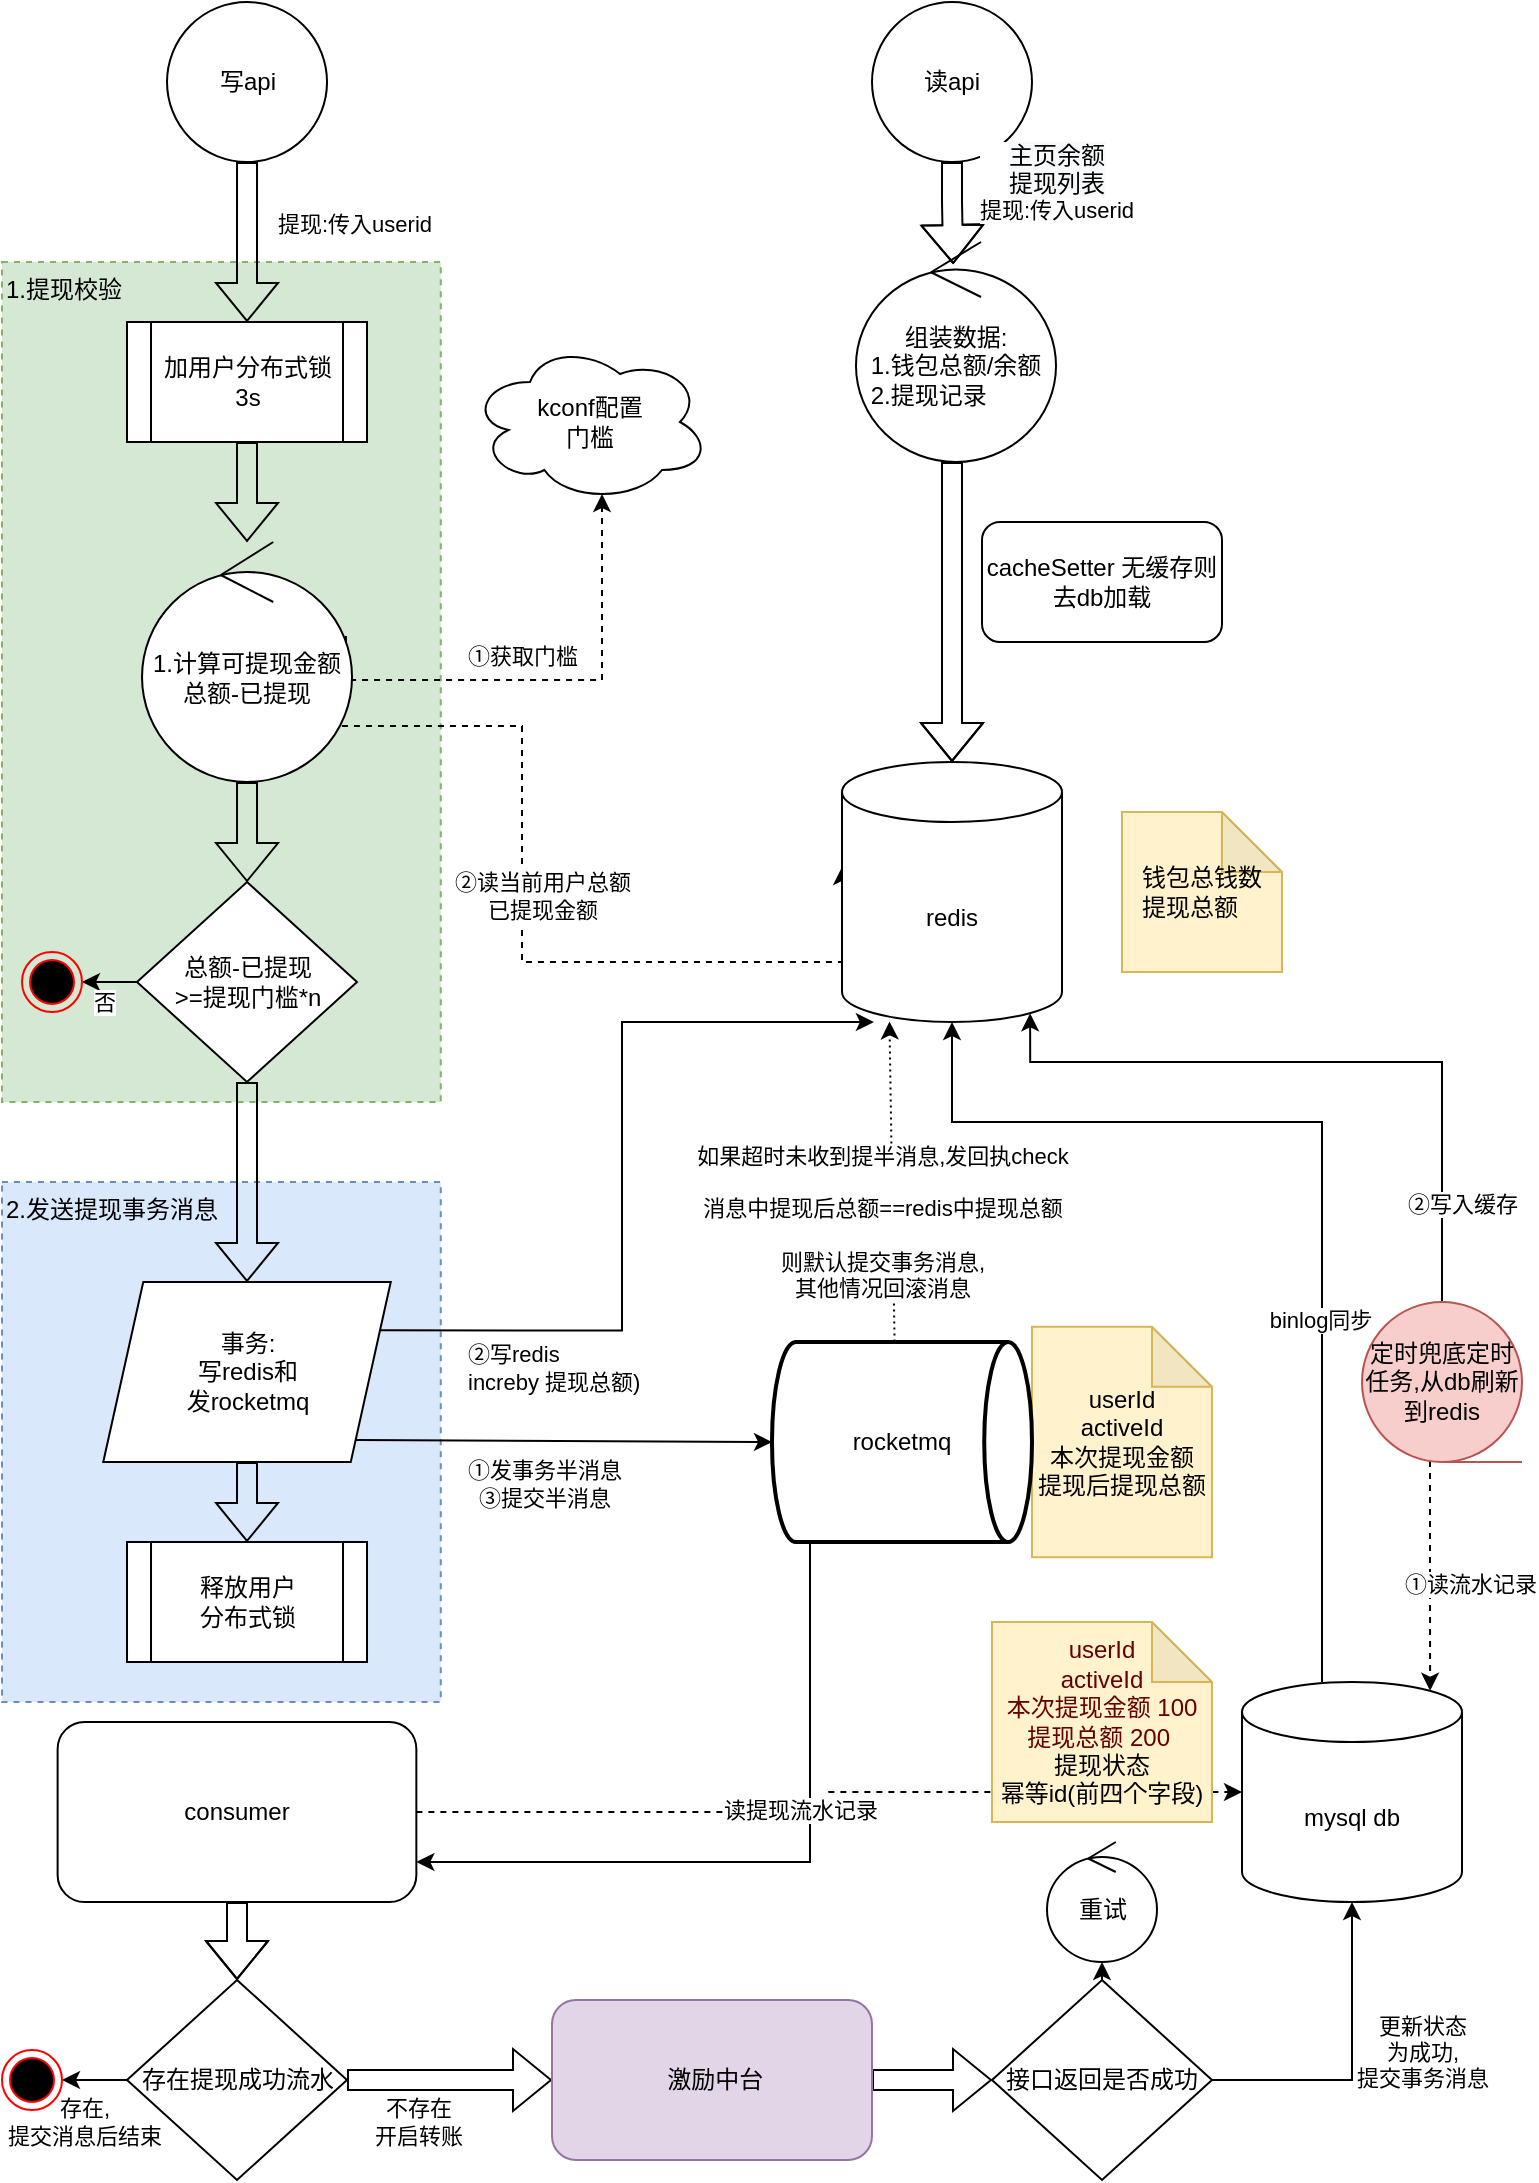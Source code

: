 <mxfile version="20.5.1" type="github">
  <diagram id="C5RBs43oDa-KdzZeNtuy" name="Page-1">
    <mxGraphModel dx="1298" dy="784" grid="1" gridSize="10" guides="1" tooltips="1" connect="1" arrows="1" fold="1" page="1" pageScale="1" pageWidth="827" pageHeight="1169" math="0" shadow="0">
      <root>
        <mxCell id="WIyWlLk6GJQsqaUBKTNV-0" />
        <mxCell id="WIyWlLk6GJQsqaUBKTNV-1" parent="WIyWlLk6GJQsqaUBKTNV-0" />
        <mxCell id="Nw0n-4VwtvRONGjzh-Dm-19" value="2.发送提现事务消息" style="rounded=0;whiteSpace=wrap;html=1;dashed=1;strokeColor=#6c8ebf;align=left;verticalAlign=top;fillColor=#dae8fc;" vertex="1" parent="WIyWlLk6GJQsqaUBKTNV-1">
          <mxGeometry x="44" y="632" width="219.37" height="260" as="geometry" />
        </mxCell>
        <mxCell id="Nw0n-4VwtvRONGjzh-Dm-20" value="1.提现校验" style="rounded=0;whiteSpace=wrap;html=1;dashed=1;strokeColor=#82b366;align=left;verticalAlign=top;fillColor=#d5e8d4;" vertex="1" parent="WIyWlLk6GJQsqaUBKTNV-1">
          <mxGeometry x="44" y="172" width="219.37" height="420" as="geometry" />
        </mxCell>
        <mxCell id="Nw0n-4VwtvRONGjzh-Dm-21" style="edgeStyle=orthogonalEdgeStyle;rounded=0;orthogonalLoop=1;jettySize=auto;html=1;entryX=0.5;entryY=0;entryDx=0;entryDy=0;shape=flexArrow;" edge="1" parent="WIyWlLk6GJQsqaUBKTNV-1" source="Nw0n-4VwtvRONGjzh-Dm-23" target="Nw0n-4VwtvRONGjzh-Dm-38">
          <mxGeometry relative="1" as="geometry">
            <mxPoint x="166.5" y="202" as="targetPoint" />
          </mxGeometry>
        </mxCell>
        <mxCell id="Nw0n-4VwtvRONGjzh-Dm-22" value="提现:传入userid" style="edgeLabel;html=1;align=center;verticalAlign=middle;resizable=0;points=[];" vertex="1" connectable="0" parent="Nw0n-4VwtvRONGjzh-Dm-21">
          <mxGeometry x="-0.388" y="-2" relative="1" as="geometry">
            <mxPoint x="55" y="6" as="offset" />
          </mxGeometry>
        </mxCell>
        <mxCell id="Nw0n-4VwtvRONGjzh-Dm-23" value="写api" style="ellipse;whiteSpace=wrap;html=1;aspect=fixed;" vertex="1" parent="WIyWlLk6GJQsqaUBKTNV-1">
          <mxGeometry x="126.51" y="42" width="80" height="80" as="geometry" />
        </mxCell>
        <mxCell id="Nw0n-4VwtvRONGjzh-Dm-24" style="edgeStyle=orthogonalEdgeStyle;rounded=0;orthogonalLoop=1;jettySize=auto;html=1;exitX=0.952;exitY=0.767;exitDx=0;exitDy=0;exitPerimeter=0;dashed=1;entryX=0;entryY=0;entryDx=0;entryDy=52.5;entryPerimeter=0;" edge="1" parent="WIyWlLk6GJQsqaUBKTNV-1" source="Nw0n-4VwtvRONGjzh-Dm-32" target="Nw0n-4VwtvRONGjzh-Dm-26">
          <mxGeometry relative="1" as="geometry">
            <mxPoint x="226.5" y="364" as="sourcePoint" />
            <mxPoint x="434" y="512" as="targetPoint" />
            <Array as="points">
              <mxPoint x="304" y="404" />
              <mxPoint x="304" y="522" />
            </Array>
          </mxGeometry>
        </mxCell>
        <mxCell id="Nw0n-4VwtvRONGjzh-Dm-25" value="②读当前用户总额&lt;br&gt;已提现金额" style="edgeLabel;html=1;align=center;verticalAlign=middle;resizable=0;points=[];" vertex="1" connectable="0" parent="Nw0n-4VwtvRONGjzh-Dm-24">
          <mxGeometry x="-0.3" y="1" relative="1" as="geometry">
            <mxPoint x="9" y="29" as="offset" />
          </mxGeometry>
        </mxCell>
        <mxCell id="Nw0n-4VwtvRONGjzh-Dm-26" value="redis" style="shape=cylinder3;whiteSpace=wrap;html=1;boundedLbl=1;backgroundOutline=1;size=15;" vertex="1" parent="WIyWlLk6GJQsqaUBKTNV-1">
          <mxGeometry x="464" y="422" width="110" height="130" as="geometry" />
        </mxCell>
        <mxCell id="Nw0n-4VwtvRONGjzh-Dm-27" value="钱包总钱数&lt;br&gt;&lt;div style=&quot;text-align: left&quot;&gt;&lt;span&gt;提现总额&lt;/span&gt;&lt;/div&gt;" style="shape=note;whiteSpace=wrap;html=1;backgroundOutline=1;darkOpacity=0.05;fillColor=#fff2cc;strokeColor=#d6b656;" vertex="1" parent="WIyWlLk6GJQsqaUBKTNV-1">
          <mxGeometry x="604" y="447" width="80" height="80" as="geometry" />
        </mxCell>
        <mxCell id="Nw0n-4VwtvRONGjzh-Dm-28" style="edgeStyle=orthogonalEdgeStyle;rounded=0;orthogonalLoop=1;jettySize=auto;html=1;exitX=0.971;exitY=0.392;exitDx=0;exitDy=0;exitPerimeter=0;entryX=0.55;entryY=0.95;entryDx=0;entryDy=0;entryPerimeter=0;dashed=1;" edge="1" parent="WIyWlLk6GJQsqaUBKTNV-1" source="Nw0n-4VwtvRONGjzh-Dm-32" target="Nw0n-4VwtvRONGjzh-Dm-30">
          <mxGeometry relative="1" as="geometry">
            <mxPoint x="196.5" y="394" as="sourcePoint" />
            <mxPoint x="334" y="262" as="targetPoint" />
            <Array as="points">
              <mxPoint x="216" y="381" />
              <mxPoint x="344" y="381" />
            </Array>
          </mxGeometry>
        </mxCell>
        <mxCell id="Nw0n-4VwtvRONGjzh-Dm-29" value="①获取门槛" style="edgeLabel;html=1;align=center;verticalAlign=middle;resizable=0;points=[];" vertex="1" connectable="0" parent="Nw0n-4VwtvRONGjzh-Dm-28">
          <mxGeometry x="0.046" y="1" relative="1" as="geometry">
            <mxPoint x="-17" y="-11" as="offset" />
          </mxGeometry>
        </mxCell>
        <mxCell id="Nw0n-4VwtvRONGjzh-Dm-30" value="kconf配置&lt;br&gt;门槛" style="ellipse;shape=cloud;whiteSpace=wrap;html=1;" vertex="1" parent="WIyWlLk6GJQsqaUBKTNV-1">
          <mxGeometry x="278" y="212" width="120" height="80" as="geometry" />
        </mxCell>
        <mxCell id="Nw0n-4VwtvRONGjzh-Dm-31" value="" style="edgeStyle=orthogonalEdgeStyle;rounded=0;orthogonalLoop=1;jettySize=auto;html=1;shape=flexArrow;" edge="1" parent="WIyWlLk6GJQsqaUBKTNV-1" source="Nw0n-4VwtvRONGjzh-Dm-32" target="Nw0n-4VwtvRONGjzh-Dm-36">
          <mxGeometry relative="1" as="geometry" />
        </mxCell>
        <mxCell id="Nw0n-4VwtvRONGjzh-Dm-32" value="1.计算可提现金额&lt;br&gt;总额-已提现" style="ellipse;shape=umlControl;whiteSpace=wrap;html=1;" vertex="1" parent="WIyWlLk6GJQsqaUBKTNV-1">
          <mxGeometry x="114.01" y="312" width="105" height="120" as="geometry" />
        </mxCell>
        <mxCell id="Nw0n-4VwtvRONGjzh-Dm-33" style="edgeStyle=orthogonalEdgeStyle;rounded=0;orthogonalLoop=1;jettySize=auto;html=1;entryX=1;entryY=0.5;entryDx=0;entryDy=0;" edge="1" parent="WIyWlLk6GJQsqaUBKTNV-1" source="Nw0n-4VwtvRONGjzh-Dm-36" target="Nw0n-4VwtvRONGjzh-Dm-39">
          <mxGeometry relative="1" as="geometry" />
        </mxCell>
        <mxCell id="Nw0n-4VwtvRONGjzh-Dm-34" value="否" style="edgeLabel;html=1;align=center;verticalAlign=middle;resizable=0;points=[];" vertex="1" connectable="0" parent="Nw0n-4VwtvRONGjzh-Dm-33">
          <mxGeometry x="-0.11" y="-2" relative="1" as="geometry">
            <mxPoint y="8" as="offset" />
          </mxGeometry>
        </mxCell>
        <mxCell id="Nw0n-4VwtvRONGjzh-Dm-35" style="edgeStyle=orthogonalEdgeStyle;rounded=0;orthogonalLoop=1;jettySize=auto;html=1;shape=flexArrow;" edge="1" parent="WIyWlLk6GJQsqaUBKTNV-1" source="Nw0n-4VwtvRONGjzh-Dm-36" target="Nw0n-4VwtvRONGjzh-Dm-45">
          <mxGeometry relative="1" as="geometry">
            <mxPoint x="166.5" y="692" as="targetPoint" />
          </mxGeometry>
        </mxCell>
        <mxCell id="Nw0n-4VwtvRONGjzh-Dm-36" value="总额-已提现&lt;br&gt;&amp;gt;=提现门槛*n" style="rhombus;whiteSpace=wrap;html=1;" vertex="1" parent="WIyWlLk6GJQsqaUBKTNV-1">
          <mxGeometry x="111.5" y="482" width="110" height="100" as="geometry" />
        </mxCell>
        <mxCell id="Nw0n-4VwtvRONGjzh-Dm-37" style="edgeStyle=orthogonalEdgeStyle;rounded=0;orthogonalLoop=1;jettySize=auto;html=1;exitX=0.5;exitY=1;exitDx=0;exitDy=0;shape=flexArrow;" edge="1" parent="WIyWlLk6GJQsqaUBKTNV-1" source="Nw0n-4VwtvRONGjzh-Dm-38" target="Nw0n-4VwtvRONGjzh-Dm-32">
          <mxGeometry relative="1" as="geometry">
            <mxPoint x="166.5" y="252" as="sourcePoint" />
          </mxGeometry>
        </mxCell>
        <mxCell id="Nw0n-4VwtvRONGjzh-Dm-38" value="加用户分布式锁&lt;br&gt;3s" style="shape=process;whiteSpace=wrap;html=1;backgroundOutline=1;" vertex="1" parent="WIyWlLk6GJQsqaUBKTNV-1">
          <mxGeometry x="106.5" y="202" width="120" height="60" as="geometry" />
        </mxCell>
        <mxCell id="Nw0n-4VwtvRONGjzh-Dm-39" value="" style="ellipse;html=1;shape=endState;fillColor=#000000;strokeColor=#ff0000;" vertex="1" parent="WIyWlLk6GJQsqaUBKTNV-1">
          <mxGeometry x="54" y="517" width="30" height="30" as="geometry" />
        </mxCell>
        <mxCell id="Nw0n-4VwtvRONGjzh-Dm-40" style="edgeStyle=orthogonalEdgeStyle;rounded=0;orthogonalLoop=1;jettySize=auto;html=1;entryX=0.145;entryY=1;entryDx=0;entryDy=-4.35;entryPerimeter=0;exitX=1;exitY=0.25;exitDx=0;exitDy=0;" edge="1" parent="WIyWlLk6GJQsqaUBKTNV-1" source="Nw0n-4VwtvRONGjzh-Dm-45">
          <mxGeometry relative="1" as="geometry">
            <mxPoint x="221.5" y="751.35" as="sourcePoint" />
            <mxPoint x="479.95" y="552" as="targetPoint" />
            <Array as="points">
              <mxPoint x="354" y="706" />
              <mxPoint x="354" y="552" />
            </Array>
          </mxGeometry>
        </mxCell>
        <mxCell id="Nw0n-4VwtvRONGjzh-Dm-41" value="②写redis&lt;br&gt;increby 提现总额)" style="edgeLabel;html=1;align=left;verticalAlign=middle;resizable=0;points=[];" vertex="1" connectable="0" parent="Nw0n-4VwtvRONGjzh-Dm-40">
          <mxGeometry x="0.416" y="2" relative="1" as="geometry">
            <mxPoint x="-88" y="175" as="offset" />
          </mxGeometry>
        </mxCell>
        <mxCell id="Nw0n-4VwtvRONGjzh-Dm-42" style="rounded=0;orthogonalLoop=1;jettySize=auto;html=1;exitX=1;exitY=1;exitDx=0;exitDy=0;entryX=0;entryY=0.5;entryDx=0;entryDy=0;entryPerimeter=0;" edge="1" parent="WIyWlLk6GJQsqaUBKTNV-1" source="Nw0n-4VwtvRONGjzh-Dm-45" target="Nw0n-4VwtvRONGjzh-Dm-50">
          <mxGeometry relative="1" as="geometry" />
        </mxCell>
        <mxCell id="Nw0n-4VwtvRONGjzh-Dm-43" value="①发事务半消息&lt;br&gt;③提交半消息" style="edgeLabel;html=1;align=center;verticalAlign=middle;resizable=0;points=[];" vertex="1" connectable="0" parent="Nw0n-4VwtvRONGjzh-Dm-42">
          <mxGeometry x="-0.256" relative="1" as="geometry">
            <mxPoint x="16" y="21" as="offset" />
          </mxGeometry>
        </mxCell>
        <mxCell id="Nw0n-4VwtvRONGjzh-Dm-44" value="" style="edgeStyle=orthogonalEdgeStyle;shape=flexArrow;rounded=0;orthogonalLoop=1;jettySize=auto;html=1;" edge="1" parent="WIyWlLk6GJQsqaUBKTNV-1" source="Nw0n-4VwtvRONGjzh-Dm-45" target="Nw0n-4VwtvRONGjzh-Dm-57">
          <mxGeometry relative="1" as="geometry" />
        </mxCell>
        <mxCell id="Nw0n-4VwtvRONGjzh-Dm-45" value="事务:&lt;br&gt;写redis和&lt;br&gt;发rocketmq" style="shape=parallelogram;perimeter=parallelogramPerimeter;whiteSpace=wrap;html=1;fixedSize=1;" vertex="1" parent="WIyWlLk6GJQsqaUBKTNV-1">
          <mxGeometry x="94.63" y="682" width="143.75" height="90" as="geometry" />
        </mxCell>
        <mxCell id="Nw0n-4VwtvRONGjzh-Dm-46" value="userId&lt;br&gt;activeId&lt;br&gt;本次提现金额&lt;br&gt;提现后提现总额&lt;br&gt;" style="shape=note;whiteSpace=wrap;html=1;backgroundOutline=1;darkOpacity=0.05;fillColor=#fff2cc;strokeColor=#d6b656;" vertex="1" parent="WIyWlLk6GJQsqaUBKTNV-1">
          <mxGeometry x="559" y="704.37" width="90" height="115.25" as="geometry" />
        </mxCell>
        <mxCell id="Nw0n-4VwtvRONGjzh-Dm-47" style="rounded=0;orthogonalLoop=1;jettySize=auto;html=1;exitX=0.5;exitY=0;exitDx=0;exitDy=0;exitPerimeter=0;dashed=1;dashPattern=1 2;entryX=0.243;entryY=0.998;entryDx=0;entryDy=0;entryPerimeter=0;" edge="1" parent="WIyWlLk6GJQsqaUBKTNV-1">
          <mxGeometry relative="1" as="geometry">
            <mxPoint x="487.73" y="551.74" as="targetPoint" />
            <mxPoint x="491" y="756.75" as="sourcePoint" />
          </mxGeometry>
        </mxCell>
        <mxCell id="Nw0n-4VwtvRONGjzh-Dm-48" value="如果超时未收到提半消息,发回执check&lt;br&gt;&lt;br&gt;消息中提现后总额==redis中提现总额&lt;br&gt;&lt;br&gt;则默认提交事务消息,&lt;br&gt;其他情况回滚消息" style="edgeLabel;html=1;align=center;verticalAlign=middle;resizable=0;points=[];" vertex="1" connectable="0" parent="Nw0n-4VwtvRONGjzh-Dm-47">
          <mxGeometry x="0.086" y="-3" relative="1" as="geometry">
            <mxPoint x="-8" y="7" as="offset" />
          </mxGeometry>
        </mxCell>
        <mxCell id="Nw0n-4VwtvRONGjzh-Dm-49" style="edgeStyle=orthogonalEdgeStyle;rounded=0;orthogonalLoop=1;jettySize=auto;html=1;" edge="1" parent="WIyWlLk6GJQsqaUBKTNV-1" source="Nw0n-4VwtvRONGjzh-Dm-50" target="Nw0n-4VwtvRONGjzh-Dm-60">
          <mxGeometry relative="1" as="geometry">
            <Array as="points">
              <mxPoint x="448" y="972" />
              <mxPoint x="164" y="972" />
            </Array>
          </mxGeometry>
        </mxCell>
        <mxCell id="Nw0n-4VwtvRONGjzh-Dm-50" value="rocketmq" style="strokeWidth=2;html=1;shape=mxgraph.flowchart.direct_data;whiteSpace=wrap;" vertex="1" parent="WIyWlLk6GJQsqaUBKTNV-1">
          <mxGeometry x="429" y="712" width="130" height="100" as="geometry" />
        </mxCell>
        <mxCell id="Nw0n-4VwtvRONGjzh-Dm-51" style="edgeStyle=orthogonalEdgeStyle;rounded=0;orthogonalLoop=1;jettySize=auto;html=1;entryX=0.486;entryY=0.1;entryDx=0;entryDy=0;entryPerimeter=0;shape=flexArrow;" edge="1" parent="WIyWlLk6GJQsqaUBKTNV-1" source="Nw0n-4VwtvRONGjzh-Dm-52" target="Nw0n-4VwtvRONGjzh-Dm-74">
          <mxGeometry relative="1" as="geometry">
            <mxPoint x="504" y="202" as="targetPoint" />
          </mxGeometry>
        </mxCell>
        <mxCell id="Nw0n-4VwtvRONGjzh-Dm-52" value="读api&lt;br&gt;" style="ellipse;whiteSpace=wrap;html=1;aspect=fixed;" vertex="1" parent="WIyWlLk6GJQsqaUBKTNV-1">
          <mxGeometry x="479" y="42" width="80" height="80" as="geometry" />
        </mxCell>
        <mxCell id="Nw0n-4VwtvRONGjzh-Dm-53" value="&lt;span style=&quot;font-size: 12px ; background-color: rgb(248 , 249 , 250)&quot;&gt;主页余额&lt;/span&gt;&lt;br style=&quot;font-size: 12px ; background-color: rgb(248 , 249 , 250)&quot;&gt;&lt;span style=&quot;font-size: 12px ; background-color: rgb(248 , 249 , 250)&quot;&gt;提现列表&lt;/span&gt;&lt;br&gt;提现:传入userid&lt;br&gt;" style="edgeLabel;html=1;align=center;verticalAlign=middle;resizable=0;points=[];" vertex="1" connectable="0" parent="WIyWlLk6GJQsqaUBKTNV-1">
          <mxGeometry x="571" y="132" as="geometry" />
        </mxCell>
        <mxCell id="Nw0n-4VwtvRONGjzh-Dm-54" style="edgeStyle=orthogonalEdgeStyle;rounded=0;orthogonalLoop=1;jettySize=auto;html=1;entryX=0.5;entryY=1;entryDx=0;entryDy=0;entryPerimeter=0;" edge="1" parent="WIyWlLk6GJQsqaUBKTNV-1" source="Nw0n-4VwtvRONGjzh-Dm-56" target="Nw0n-4VwtvRONGjzh-Dm-26">
          <mxGeometry relative="1" as="geometry">
            <Array as="points">
              <mxPoint x="704" y="602" />
              <mxPoint x="519" y="602" />
            </Array>
          </mxGeometry>
        </mxCell>
        <mxCell id="Nw0n-4VwtvRONGjzh-Dm-55" value="binlog同步" style="edgeLabel;html=1;align=center;verticalAlign=middle;resizable=0;points=[];" vertex="1" connectable="0" parent="Nw0n-4VwtvRONGjzh-Dm-54">
          <mxGeometry x="-0.25" y="1" relative="1" as="geometry">
            <mxPoint y="12" as="offset" />
          </mxGeometry>
        </mxCell>
        <mxCell id="Nw0n-4VwtvRONGjzh-Dm-56" value="mysql db" style="shape=cylinder3;whiteSpace=wrap;html=1;boundedLbl=1;backgroundOutline=1;size=15;" vertex="1" parent="WIyWlLk6GJQsqaUBKTNV-1">
          <mxGeometry x="664" y="882" width="110" height="110" as="geometry" />
        </mxCell>
        <mxCell id="Nw0n-4VwtvRONGjzh-Dm-57" value="释放用户&lt;br&gt;分布式锁" style="shape=process;whiteSpace=wrap;html=1;backgroundOutline=1;" vertex="1" parent="WIyWlLk6GJQsqaUBKTNV-1">
          <mxGeometry x="106.505" y="812" width="120" height="60" as="geometry" />
        </mxCell>
        <mxCell id="Nw0n-4VwtvRONGjzh-Dm-58" value="读提现流水记录" style="edgeStyle=orthogonalEdgeStyle;rounded=0;orthogonalLoop=1;jettySize=auto;html=1;entryX=0;entryY=0.5;entryDx=0;entryDy=0;entryPerimeter=0;dashed=1;" edge="1" parent="WIyWlLk6GJQsqaUBKTNV-1" source="Nw0n-4VwtvRONGjzh-Dm-60" target="Nw0n-4VwtvRONGjzh-Dm-56">
          <mxGeometry x="-0.018" y="15" relative="1" as="geometry">
            <mxPoint as="offset" />
          </mxGeometry>
        </mxCell>
        <mxCell id="Nw0n-4VwtvRONGjzh-Dm-59" value="" style="edgeStyle=orthogonalEdgeStyle;rounded=0;orthogonalLoop=1;jettySize=auto;html=1;entryX=0.5;entryY=0;entryDx=0;entryDy=0;shape=flexArrow;" edge="1" parent="WIyWlLk6GJQsqaUBKTNV-1" source="Nw0n-4VwtvRONGjzh-Dm-60" target="Nw0n-4VwtvRONGjzh-Dm-66">
          <mxGeometry relative="1" as="geometry">
            <mxPoint x="163.685" y="1182" as="targetPoint" />
          </mxGeometry>
        </mxCell>
        <mxCell id="Nw0n-4VwtvRONGjzh-Dm-60" value="consumer" style="rounded=1;whiteSpace=wrap;html=1;align=center;verticalAlign=middle;" vertex="1" parent="WIyWlLk6GJQsqaUBKTNV-1">
          <mxGeometry x="71.81" y="902" width="179.37" height="90" as="geometry" />
        </mxCell>
        <mxCell id="Nw0n-4VwtvRONGjzh-Dm-61" value="&lt;font color=&quot;#660000&quot;&gt;userId&lt;br&gt;activeId&lt;br&gt;本次提现金额 100&lt;br&gt;提现总额 200&amp;nbsp;&lt;/font&gt;&lt;br&gt;提现状态&lt;br&gt;幂等id(前四个字段)" style="shape=note;whiteSpace=wrap;html=1;backgroundOutline=1;darkOpacity=0.05;fillColor=#fff2cc;strokeColor=#d6b656;" vertex="1" parent="WIyWlLk6GJQsqaUBKTNV-1">
          <mxGeometry x="539" y="852" width="110" height="100" as="geometry" />
        </mxCell>
        <mxCell id="Nw0n-4VwtvRONGjzh-Dm-62" style="edgeStyle=orthogonalEdgeStyle;rounded=0;orthogonalLoop=1;jettySize=auto;html=1;entryX=1;entryY=0.5;entryDx=0;entryDy=0;" edge="1" parent="WIyWlLk6GJQsqaUBKTNV-1" source="Nw0n-4VwtvRONGjzh-Dm-66" target="Nw0n-4VwtvRONGjzh-Dm-67">
          <mxGeometry relative="1" as="geometry" />
        </mxCell>
        <mxCell id="Nw0n-4VwtvRONGjzh-Dm-63" value="存在,&lt;br&gt;提交消息后结束" style="edgeLabel;html=1;align=center;verticalAlign=middle;resizable=0;points=[];" vertex="1" connectable="0" parent="Nw0n-4VwtvRONGjzh-Dm-62">
          <mxGeometry x="-0.527" relative="1" as="geometry">
            <mxPoint x="-11" y="21" as="offset" />
          </mxGeometry>
        </mxCell>
        <mxCell id="Nw0n-4VwtvRONGjzh-Dm-64" style="edgeStyle=orthogonalEdgeStyle;shape=flexArrow;rounded=0;orthogonalLoop=1;jettySize=auto;html=1;" edge="1" parent="WIyWlLk6GJQsqaUBKTNV-1" source="Nw0n-4VwtvRONGjzh-Dm-66" target="Nw0n-4VwtvRONGjzh-Dm-76">
          <mxGeometry relative="1" as="geometry" />
        </mxCell>
        <mxCell id="Nw0n-4VwtvRONGjzh-Dm-65" value="不存在&lt;br&gt;开启转账" style="edgeLabel;html=1;align=center;verticalAlign=middle;resizable=0;points=[];" vertex="1" connectable="0" parent="Nw0n-4VwtvRONGjzh-Dm-64">
          <mxGeometry x="0.038" relative="1" as="geometry">
            <mxPoint x="-18" y="21" as="offset" />
          </mxGeometry>
        </mxCell>
        <mxCell id="Nw0n-4VwtvRONGjzh-Dm-66" value="存在提现成功流水" style="rhombus;whiteSpace=wrap;html=1;" vertex="1" parent="WIyWlLk6GJQsqaUBKTNV-1">
          <mxGeometry x="106.5" y="1031" width="110" height="100" as="geometry" />
        </mxCell>
        <mxCell id="Nw0n-4VwtvRONGjzh-Dm-67" value="" style="ellipse;html=1;shape=endState;fillColor=#000000;strokeColor=#ff0000;" vertex="1" parent="WIyWlLk6GJQsqaUBKTNV-1">
          <mxGeometry x="44" y="1066" width="30" height="30" as="geometry" />
        </mxCell>
        <mxCell id="Nw0n-4VwtvRONGjzh-Dm-68" style="edgeStyle=orthogonalEdgeStyle;rounded=0;orthogonalLoop=1;jettySize=auto;html=1;dashed=1;entryX=0.855;entryY=0;entryDx=0;entryDy=4.35;entryPerimeter=0;" edge="1" parent="WIyWlLk6GJQsqaUBKTNV-1" source="Nw0n-4VwtvRONGjzh-Dm-72" target="Nw0n-4VwtvRONGjzh-Dm-56">
          <mxGeometry relative="1" as="geometry">
            <Array as="points">
              <mxPoint x="758" y="812" />
              <mxPoint x="758" y="812" />
            </Array>
          </mxGeometry>
        </mxCell>
        <mxCell id="Nw0n-4VwtvRONGjzh-Dm-69" value="①读流水记录" style="edgeLabel;html=1;align=center;verticalAlign=middle;resizable=0;points=[];" vertex="1" connectable="0" parent="Nw0n-4VwtvRONGjzh-Dm-68">
          <mxGeometry x="-0.203" y="1" relative="1" as="geometry">
            <mxPoint x="19" y="16" as="offset" />
          </mxGeometry>
        </mxCell>
        <mxCell id="Nw0n-4VwtvRONGjzh-Dm-70" style="edgeStyle=orthogonalEdgeStyle;rounded=0;orthogonalLoop=1;jettySize=auto;html=1;entryX=0.855;entryY=1;entryDx=0;entryDy=-4.35;entryPerimeter=0;" edge="1" parent="WIyWlLk6GJQsqaUBKTNV-1" source="Nw0n-4VwtvRONGjzh-Dm-72" target="Nw0n-4VwtvRONGjzh-Dm-26">
          <mxGeometry relative="1" as="geometry">
            <Array as="points">
              <mxPoint x="764" y="572" />
              <mxPoint x="558" y="572" />
            </Array>
          </mxGeometry>
        </mxCell>
        <mxCell id="Nw0n-4VwtvRONGjzh-Dm-71" value="②写入缓存" style="edgeLabel;html=1;align=center;verticalAlign=middle;resizable=0;points=[];" vertex="1" connectable="0" parent="Nw0n-4VwtvRONGjzh-Dm-70">
          <mxGeometry x="-0.41" y="-3" relative="1" as="geometry">
            <mxPoint x="7" y="54" as="offset" />
          </mxGeometry>
        </mxCell>
        <mxCell id="Nw0n-4VwtvRONGjzh-Dm-72" value="定时兜底定时任务,从db刷新到redis" style="shape=tapeData;whiteSpace=wrap;html=1;perimeter=ellipsePerimeter;fillColor=#f8cecc;strokeColor=#b85450;" vertex="1" parent="WIyWlLk6GJQsqaUBKTNV-1">
          <mxGeometry x="724" y="692" width="80" height="80" as="geometry" />
        </mxCell>
        <mxCell id="Nw0n-4VwtvRONGjzh-Dm-73" value="" style="edgeStyle=orthogonalEdgeStyle;shape=flexArrow;rounded=0;orthogonalLoop=1;jettySize=auto;html=1;entryX=0.5;entryY=0;entryDx=0;entryDy=0;entryPerimeter=0;" edge="1" parent="WIyWlLk6GJQsqaUBKTNV-1" source="Nw0n-4VwtvRONGjzh-Dm-74" target="Nw0n-4VwtvRONGjzh-Dm-26">
          <mxGeometry relative="1" as="geometry">
            <Array as="points">
              <mxPoint x="519" y="312" />
              <mxPoint x="519" y="312" />
            </Array>
          </mxGeometry>
        </mxCell>
        <mxCell id="Nw0n-4VwtvRONGjzh-Dm-74" value="组装数据:&lt;br&gt;1.钱包总额/余额&lt;br&gt;&lt;div style=&quot;text-align: left&quot;&gt;&lt;span&gt;2.提现记录&lt;/span&gt;&lt;/div&gt;" style="ellipse;shape=umlControl;whiteSpace=wrap;html=1;" vertex="1" parent="WIyWlLk6GJQsqaUBKTNV-1">
          <mxGeometry x="471" y="162" width="100" height="110" as="geometry" />
        </mxCell>
        <mxCell id="Nw0n-4VwtvRONGjzh-Dm-75" style="edgeStyle=none;rounded=0;orthogonalLoop=1;jettySize=auto;html=1;entryX=0;entryY=0.5;entryDx=0;entryDy=0;shape=flexArrow;" edge="1" parent="WIyWlLk6GJQsqaUBKTNV-1" source="Nw0n-4VwtvRONGjzh-Dm-76" target="Nw0n-4VwtvRONGjzh-Dm-81">
          <mxGeometry relative="1" as="geometry" />
        </mxCell>
        <mxCell id="Nw0n-4VwtvRONGjzh-Dm-76" value="&amp;nbsp;激励中台" style="rounded=1;whiteSpace=wrap;html=1;align=center;fillColor=#e1d5e7;strokeColor=#9673a6;" vertex="1" parent="WIyWlLk6GJQsqaUBKTNV-1">
          <mxGeometry x="319" y="1041" width="160" height="80" as="geometry" />
        </mxCell>
        <mxCell id="Nw0n-4VwtvRONGjzh-Dm-77" value="cacheSetter 无缓存则去db加载" style="rounded=1;whiteSpace=wrap;html=1;align=center;verticalAlign=middle;" vertex="1" parent="WIyWlLk6GJQsqaUBKTNV-1">
          <mxGeometry x="534" y="302" width="120" height="60" as="geometry" />
        </mxCell>
        <mxCell id="Nw0n-4VwtvRONGjzh-Dm-78" style="edgeStyle=orthogonalEdgeStyle;rounded=0;orthogonalLoop=1;jettySize=auto;html=1;exitX=1;exitY=0.5;exitDx=0;exitDy=0;entryX=0.5;entryY=1;entryDx=0;entryDy=0;entryPerimeter=0;" edge="1" parent="WIyWlLk6GJQsqaUBKTNV-1" source="Nw0n-4VwtvRONGjzh-Dm-81" target="Nw0n-4VwtvRONGjzh-Dm-56">
          <mxGeometry relative="1" as="geometry">
            <mxPoint x="704" y="1232" as="targetPoint" />
          </mxGeometry>
        </mxCell>
        <mxCell id="Nw0n-4VwtvRONGjzh-Dm-79" value="更新状态&lt;br&gt;为成功,&lt;br&gt;提交事务消息" style="edgeLabel;html=1;align=center;verticalAlign=middle;resizable=0;points=[];" vertex="1" connectable="0" parent="Nw0n-4VwtvRONGjzh-Dm-78">
          <mxGeometry x="0.033" y="3" relative="1" as="geometry">
            <mxPoint x="38" y="-2" as="offset" />
          </mxGeometry>
        </mxCell>
        <mxCell id="Nw0n-4VwtvRONGjzh-Dm-80" style="rounded=0;orthogonalLoop=1;jettySize=auto;html=1;exitX=0.5;exitY=0;exitDx=0;exitDy=0;" edge="1" parent="WIyWlLk6GJQsqaUBKTNV-1" source="Nw0n-4VwtvRONGjzh-Dm-81">
          <mxGeometry relative="1" as="geometry">
            <mxPoint x="594" y="1022.0" as="targetPoint" />
          </mxGeometry>
        </mxCell>
        <mxCell id="Nw0n-4VwtvRONGjzh-Dm-81" value="接口返回是否成功" style="rhombus;whiteSpace=wrap;html=1;" vertex="1" parent="WIyWlLk6GJQsqaUBKTNV-1">
          <mxGeometry x="539" y="1031" width="110" height="100" as="geometry" />
        </mxCell>
        <mxCell id="Nw0n-4VwtvRONGjzh-Dm-82" value="重试" style="ellipse;shape=umlControl;whiteSpace=wrap;html=1;" vertex="1" parent="WIyWlLk6GJQsqaUBKTNV-1">
          <mxGeometry x="566.5" y="962" width="55" height="60" as="geometry" />
        </mxCell>
        <mxCell id="Nw0n-4VwtvRONGjzh-Dm-83" style="edgeStyle=none;rounded=0;orthogonalLoop=1;jettySize=auto;html=1;exitX=0.25;exitY=1;exitDx=0;exitDy=0;" edge="1" parent="WIyWlLk6GJQsqaUBKTNV-1" source="Nw0n-4VwtvRONGjzh-Dm-20" target="Nw0n-4VwtvRONGjzh-Dm-20">
          <mxGeometry relative="1" as="geometry" />
        </mxCell>
      </root>
    </mxGraphModel>
  </diagram>
</mxfile>
